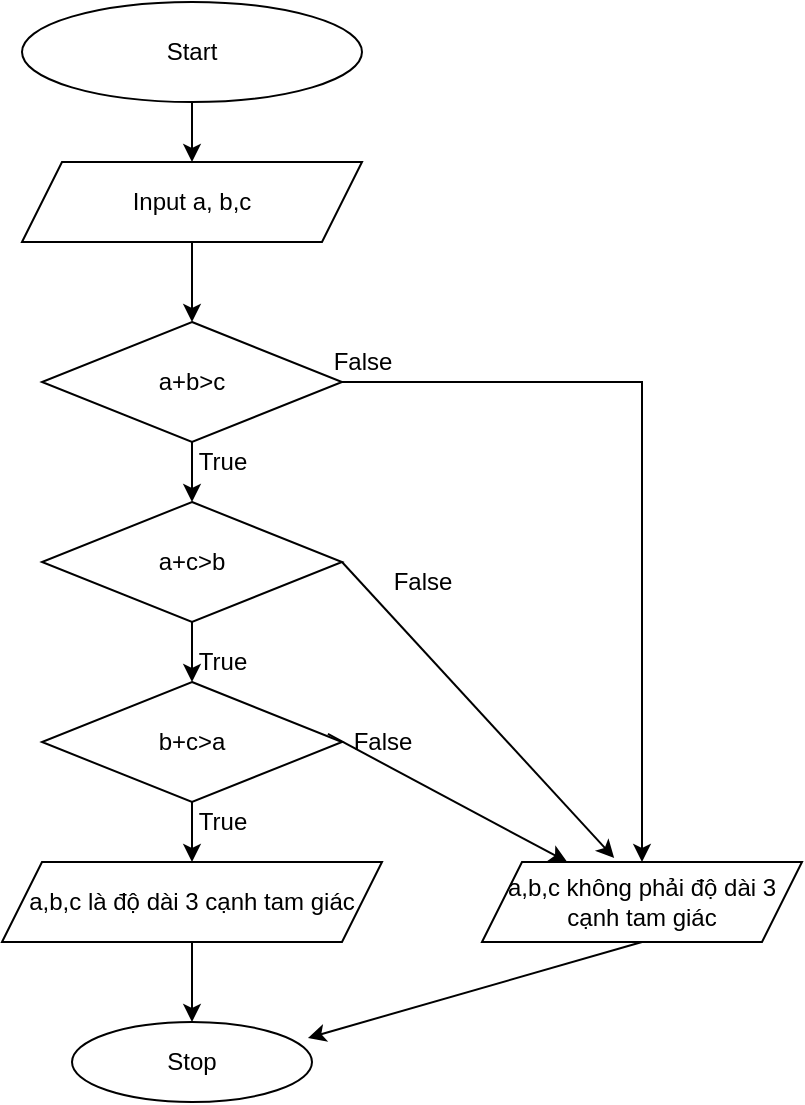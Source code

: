 <mxfile version="20.2.3" type="device"><diagram id="aNmV0CEIszYlP_ViWqYK" name="Page-1"><mxGraphModel dx="782" dy="539" grid="1" gridSize="10" guides="1" tooltips="1" connect="1" arrows="1" fold="1" page="1" pageScale="1" pageWidth="850" pageHeight="1100" math="0" shadow="0"><root><mxCell id="0"/><mxCell id="1" parent="0"/><mxCell id="k0xS9oKAkegGBqTB-w7L-3" value="" style="edgeStyle=orthogonalEdgeStyle;rounded=0;orthogonalLoop=1;jettySize=auto;html=1;" edge="1" parent="1" source="k0xS9oKAkegGBqTB-w7L-1" target="k0xS9oKAkegGBqTB-w7L-2"><mxGeometry relative="1" as="geometry"/></mxCell><mxCell id="k0xS9oKAkegGBqTB-w7L-1" value="Start" style="ellipse;whiteSpace=wrap;html=1;" vertex="1" parent="1"><mxGeometry x="440" y="10" width="170" height="50" as="geometry"/></mxCell><mxCell id="k0xS9oKAkegGBqTB-w7L-5" value="" style="edgeStyle=orthogonalEdgeStyle;rounded=0;orthogonalLoop=1;jettySize=auto;html=1;" edge="1" parent="1" source="k0xS9oKAkegGBqTB-w7L-2" target="k0xS9oKAkegGBqTB-w7L-4"><mxGeometry relative="1" as="geometry"/></mxCell><mxCell id="k0xS9oKAkegGBqTB-w7L-2" value="Input a, b,c" style="shape=parallelogram;perimeter=parallelogramPerimeter;whiteSpace=wrap;html=1;fixedSize=1;" vertex="1" parent="1"><mxGeometry x="440" y="90" width="170" height="40" as="geometry"/></mxCell><mxCell id="k0xS9oKAkegGBqTB-w7L-7" value="" style="edgeStyle=orthogonalEdgeStyle;rounded=0;orthogonalLoop=1;jettySize=auto;html=1;" edge="1" parent="1" source="k0xS9oKAkegGBqTB-w7L-4" target="k0xS9oKAkegGBqTB-w7L-6"><mxGeometry relative="1" as="geometry"/></mxCell><mxCell id="k0xS9oKAkegGBqTB-w7L-13" value="" style="edgeStyle=orthogonalEdgeStyle;rounded=0;orthogonalLoop=1;jettySize=auto;html=1;" edge="1" parent="1" source="k0xS9oKAkegGBqTB-w7L-4" target="k0xS9oKAkegGBqTB-w7L-12"><mxGeometry relative="1" as="geometry"/></mxCell><mxCell id="k0xS9oKAkegGBqTB-w7L-4" value="a+b&amp;gt;c" style="rhombus;whiteSpace=wrap;html=1;" vertex="1" parent="1"><mxGeometry x="450" y="170" width="150" height="60" as="geometry"/></mxCell><mxCell id="k0xS9oKAkegGBqTB-w7L-9" value="" style="edgeStyle=orthogonalEdgeStyle;rounded=0;orthogonalLoop=1;jettySize=auto;html=1;" edge="1" parent="1" source="k0xS9oKAkegGBqTB-w7L-6" target="k0xS9oKAkegGBqTB-w7L-8"><mxGeometry relative="1" as="geometry"/></mxCell><mxCell id="k0xS9oKAkegGBqTB-w7L-6" value="a+c&amp;gt;b" style="rhombus;whiteSpace=wrap;html=1;" vertex="1" parent="1"><mxGeometry x="450" y="260" width="150" height="60" as="geometry"/></mxCell><mxCell id="k0xS9oKAkegGBqTB-w7L-11" value="" style="edgeStyle=orthogonalEdgeStyle;rounded=0;orthogonalLoop=1;jettySize=auto;html=1;" edge="1" parent="1" source="k0xS9oKAkegGBqTB-w7L-8" target="k0xS9oKAkegGBqTB-w7L-10"><mxGeometry relative="1" as="geometry"/></mxCell><mxCell id="k0xS9oKAkegGBqTB-w7L-8" value="b+c&amp;gt;a" style="rhombus;whiteSpace=wrap;html=1;" vertex="1" parent="1"><mxGeometry x="450" y="350" width="150" height="60" as="geometry"/></mxCell><mxCell id="k0xS9oKAkegGBqTB-w7L-23" value="" style="edgeStyle=orthogonalEdgeStyle;rounded=0;orthogonalLoop=1;jettySize=auto;html=1;" edge="1" parent="1" source="k0xS9oKAkegGBqTB-w7L-10" target="k0xS9oKAkegGBqTB-w7L-22"><mxGeometry relative="1" as="geometry"/></mxCell><mxCell id="k0xS9oKAkegGBqTB-w7L-10" value="a,b,c là độ dài 3 cạnh tam giác" style="shape=parallelogram;perimeter=parallelogramPerimeter;whiteSpace=wrap;html=1;fixedSize=1;" vertex="1" parent="1"><mxGeometry x="430" y="440" width="190" height="40" as="geometry"/></mxCell><mxCell id="k0xS9oKAkegGBqTB-w7L-12" value="a,b,c không phải độ dài 3 cạnh tam giác" style="shape=parallelogram;perimeter=parallelogramPerimeter;whiteSpace=wrap;html=1;fixedSize=1;" vertex="1" parent="1"><mxGeometry x="670" y="440" width="160" height="40" as="geometry"/></mxCell><mxCell id="k0xS9oKAkegGBqTB-w7L-14" value="" style="endArrow=classic;html=1;rounded=0;exitX=1;exitY=0.5;exitDx=0;exitDy=0;entryX=0.413;entryY=-0.05;entryDx=0;entryDy=0;entryPerimeter=0;" edge="1" parent="1" source="k0xS9oKAkegGBqTB-w7L-6" target="k0xS9oKAkegGBqTB-w7L-12"><mxGeometry width="50" height="50" relative="1" as="geometry"><mxPoint x="520" y="300" as="sourcePoint"/><mxPoint x="740" y="430" as="targetPoint"/></mxGeometry></mxCell><mxCell id="k0xS9oKAkegGBqTB-w7L-15" value="" style="endArrow=classic;html=1;rounded=0;exitX=0.953;exitY=0.433;exitDx=0;exitDy=0;exitPerimeter=0;" edge="1" parent="1" source="k0xS9oKAkegGBqTB-w7L-8" target="k0xS9oKAkegGBqTB-w7L-12"><mxGeometry width="50" height="50" relative="1" as="geometry"><mxPoint x="520" y="300" as="sourcePoint"/><mxPoint x="570" y="250" as="targetPoint"/></mxGeometry></mxCell><mxCell id="k0xS9oKAkegGBqTB-w7L-16" value="False" style="text;html=1;align=center;verticalAlign=middle;resizable=0;points=[];autosize=1;strokeColor=none;fillColor=none;" vertex="1" parent="1"><mxGeometry x="585" y="175" width="50" height="30" as="geometry"/></mxCell><mxCell id="k0xS9oKAkegGBqTB-w7L-17" value="False" style="text;html=1;align=center;verticalAlign=middle;resizable=0;points=[];autosize=1;strokeColor=none;fillColor=none;" vertex="1" parent="1"><mxGeometry x="615" y="285" width="50" height="30" as="geometry"/></mxCell><mxCell id="k0xS9oKAkegGBqTB-w7L-18" value="False" style="text;html=1;align=center;verticalAlign=middle;resizable=0;points=[];autosize=1;strokeColor=none;fillColor=none;" vertex="1" parent="1"><mxGeometry x="595" y="365" width="50" height="30" as="geometry"/></mxCell><mxCell id="k0xS9oKAkegGBqTB-w7L-19" value="True" style="text;html=1;align=center;verticalAlign=middle;resizable=0;points=[];autosize=1;strokeColor=none;fillColor=none;" vertex="1" parent="1"><mxGeometry x="515" y="225" width="50" height="30" as="geometry"/></mxCell><mxCell id="k0xS9oKAkegGBqTB-w7L-20" value="True" style="text;html=1;align=center;verticalAlign=middle;resizable=0;points=[];autosize=1;strokeColor=none;fillColor=none;" vertex="1" parent="1"><mxGeometry x="515" y="325" width="50" height="30" as="geometry"/></mxCell><mxCell id="k0xS9oKAkegGBqTB-w7L-21" value="True" style="text;html=1;align=center;verticalAlign=middle;resizable=0;points=[];autosize=1;strokeColor=none;fillColor=none;" vertex="1" parent="1"><mxGeometry x="515" y="405" width="50" height="30" as="geometry"/></mxCell><mxCell id="k0xS9oKAkegGBqTB-w7L-22" value="Stop" style="ellipse;whiteSpace=wrap;html=1;" vertex="1" parent="1"><mxGeometry x="465" y="520" width="120" height="40" as="geometry"/></mxCell><mxCell id="k0xS9oKAkegGBqTB-w7L-24" value="" style="endArrow=classic;html=1;rounded=0;exitX=0.5;exitY=1;exitDx=0;exitDy=0;entryX=0.983;entryY=0.2;entryDx=0;entryDy=0;entryPerimeter=0;" edge="1" parent="1" source="k0xS9oKAkegGBqTB-w7L-12" target="k0xS9oKAkegGBqTB-w7L-22"><mxGeometry width="50" height="50" relative="1" as="geometry"><mxPoint x="520" y="360" as="sourcePoint"/><mxPoint x="570" y="310" as="targetPoint"/></mxGeometry></mxCell></root></mxGraphModel></diagram></mxfile>